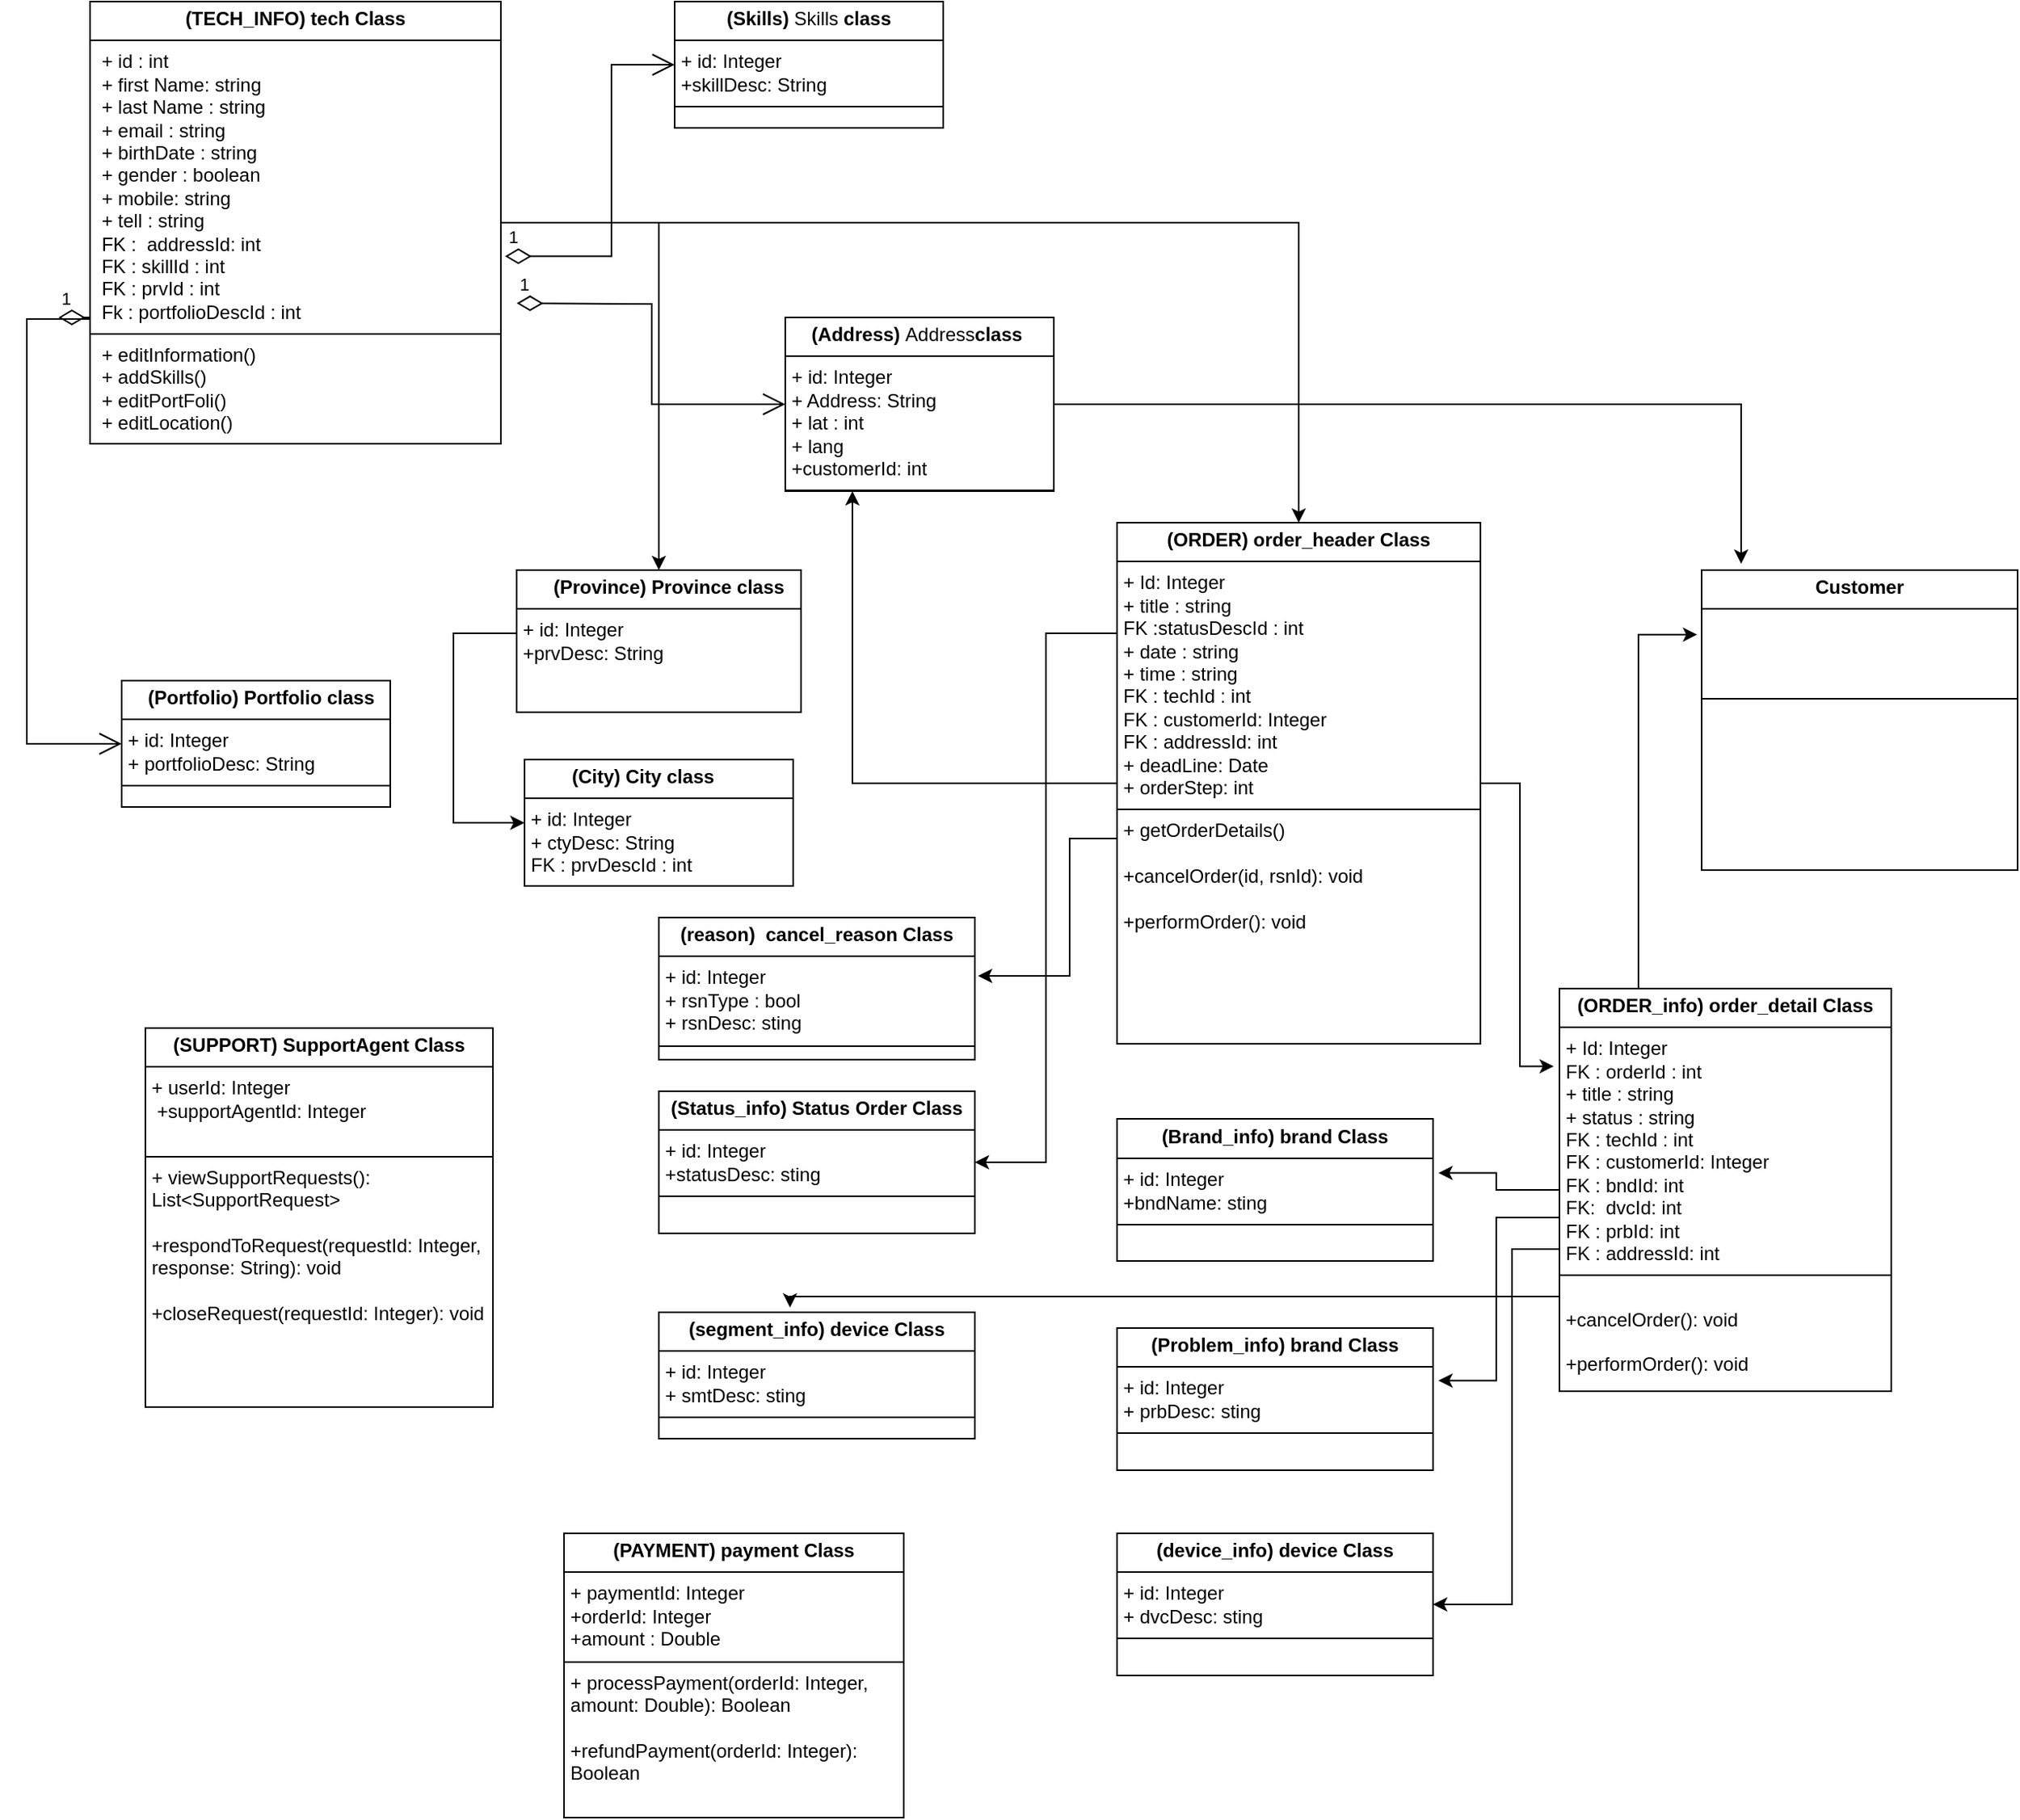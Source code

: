 <mxfile version="24.8.0">
  <diagram name="Page-1" id="c4acf3e9-155e-7222-9cf6-157b1a14988f">
    <mxGraphModel dx="1730" dy="434" grid="1" gridSize="10" guides="1" tooltips="1" connect="1" arrows="1" fold="1" page="1" pageScale="1" pageWidth="850" pageHeight="1100" background="none" math="0" shadow="0">
      <root>
        <mxCell id="0" />
        <mxCell id="1" parent="0" />
        <mxCell id="KMtnxI4F0yMecvli3GG7-17" value="" style="edgeStyle=orthogonalEdgeStyle;rounded=0;orthogonalLoop=1;jettySize=auto;html=1;" parent="1" source="KMtnxI4F0yMecvli3GG7-1" target="KMtnxI4F0yMecvli3GG7-8" edge="1">
          <mxGeometry relative="1" as="geometry" />
        </mxCell>
        <mxCell id="lpgFom8J8HqN0DXa00Fs-9" style="edgeStyle=orthogonalEdgeStyle;rounded=0;orthogonalLoop=1;jettySize=auto;html=1;" edge="1" parent="1" source="KMtnxI4F0yMecvli3GG7-1" target="lpgFom8J8HqN0DXa00Fs-5">
          <mxGeometry relative="1" as="geometry" />
        </mxCell>
        <mxCell id="KMtnxI4F0yMecvli3GG7-1" value="&lt;p style=&quot;margin:0px;margin-top:4px;text-align:center;&quot;&gt;&lt;b&gt;(TECH_INFO) tech Class&lt;/b&gt;&lt;/p&gt;&lt;hr size=&quot;1&quot; style=&quot;border-style:solid;&quot;&gt;&lt;p style=&quot;margin:0px;margin-left:4px;&quot;&gt;&amp;nbsp;+ id : int&lt;br&gt;&amp;nbsp;+ first Name: string&lt;/p&gt;&lt;p style=&quot;margin:0px;margin-left:4px;&quot;&gt;&amp;nbsp;+ last Name : string&lt;/p&gt;&lt;p style=&quot;margin:0px;margin-left:4px;&quot;&gt;&amp;nbsp;+ email : string&lt;br&gt;&lt;/p&gt;&lt;p style=&quot;margin:0px;margin-left:4px;&quot;&gt;&amp;nbsp;+ birthDate : string&lt;/p&gt;&lt;p style=&quot;margin:0px;margin-left:4px;&quot;&gt;&amp;nbsp;+ gender : boolean&lt;/p&gt;&lt;p style=&quot;margin:0px;margin-left:4px;&quot;&gt;&lt;span style=&quot;background-color: initial;&quot;&gt;&amp;nbsp;+ mobile: string&lt;/span&gt;&lt;/p&gt;&lt;p style=&quot;margin:0px;margin-left:4px;&quot;&gt;&amp;nbsp;+ tell : string&lt;/p&gt;&lt;p style=&quot;margin:0px;margin-left:4px;&quot;&gt;&amp;nbsp;FK :&amp;nbsp; addressId: int&lt;/p&gt;&lt;p style=&quot;margin:0px;margin-left:4px;&quot;&gt;&amp;nbsp;FK : skillId : int&lt;/p&gt;&lt;p style=&quot;margin:0px;margin-left:4px;&quot;&gt;&amp;nbsp;FK : prvId : int&lt;/p&gt;&lt;p style=&quot;margin:0px;margin-left:4px;&quot;&gt;&amp;nbsp;Fk :&amp;nbsp;&lt;span style=&quot;background-color: initial;&quot;&gt;p&lt;/span&gt;&lt;span style=&quot;background-color: initial;&quot;&gt;ortfolio&lt;/span&gt;&lt;span style=&quot;background-color: initial;&quot;&gt;DescId : int&lt;/span&gt;&lt;/p&gt;&lt;hr size=&quot;1&quot; style=&quot;border-style:solid;&quot;&gt;&lt;p style=&quot;margin:0px;margin-left:4px;&quot;&gt;&amp;nbsp;+ editInformation()&lt;br&gt;&amp;nbsp;+ addSkills()&lt;br&gt;&amp;nbsp;+ editPortFoli()&lt;br&gt;&amp;nbsp;+ editLocation()&lt;br&gt;&lt;/p&gt;" style="verticalAlign=top;align=left;overflow=fill;html=1;whiteSpace=wrap;" parent="1" vertex="1">
          <mxGeometry x="10" y="110" width="260" height="280" as="geometry" />
        </mxCell>
        <mxCell id="KMtnxI4F0yMecvli3GG7-4" value="&lt;p style=&quot;margin:0px;margin-top:4px;text-align:center;&quot;&gt;&lt;b style=&quot;background-color: initial;&quot;&gt;(Skills)&amp;nbsp;&lt;/b&gt;&lt;span style=&quot;background-color: initial; text-align: left;&quot;&gt;Skills&amp;nbsp;&lt;/span&gt;&lt;b&gt;class&lt;/b&gt;&lt;/p&gt;&lt;hr size=&quot;1&quot; style=&quot;border-style:solid;&quot;&gt;&lt;p style=&quot;margin:0px;margin-left:4px;&quot;&gt;+ id: Integer&lt;/p&gt;&lt;p style=&quot;margin:0px;margin-left:4px;&quot;&gt;+skillDesc: String&lt;/p&gt;&lt;hr size=&quot;1&quot; style=&quot;border-style:solid;&quot;&gt;&lt;p style=&quot;margin:0px;margin-left:4px;&quot;&gt;&lt;br&gt;&lt;/p&gt;" style="verticalAlign=top;align=left;overflow=fill;html=1;whiteSpace=wrap;" parent="1" vertex="1">
          <mxGeometry x="380" y="110" width="170" height="80" as="geometry" />
        </mxCell>
        <mxCell id="snw6YQC0UfUEKD113gLJ-5" style="edgeStyle=orthogonalEdgeStyle;rounded=0;orthogonalLoop=1;jettySize=auto;html=1;entryX=0.25;entryY=1;entryDx=0;entryDy=0;" parent="1" source="KMtnxI4F0yMecvli3GG7-8" target="snw6YQC0UfUEKD113gLJ-4" edge="1">
          <mxGeometry relative="1" as="geometry" />
        </mxCell>
        <mxCell id="lpgFom8J8HqN0DXa00Fs-20" style="edgeStyle=orthogonalEdgeStyle;rounded=0;orthogonalLoop=1;jettySize=auto;html=1;entryX=1;entryY=0.5;entryDx=0;entryDy=0;" edge="1" parent="1" source="KMtnxI4F0yMecvli3GG7-8" target="lpgFom8J8HqN0DXa00Fs-19">
          <mxGeometry relative="1" as="geometry">
            <Array as="points">
              <mxPoint x="615" y="510" />
              <mxPoint x="615" y="845" />
            </Array>
          </mxGeometry>
        </mxCell>
        <mxCell id="KMtnxI4F0yMecvli3GG7-8" value="&lt;p style=&quot;margin:0px;margin-top:4px;text-align:center;&quot;&gt;&lt;b&gt;(ORDER)&amp;nbsp;&lt;/b&gt;&lt;b style=&quot;background-color: initial;&quot;&gt;order_header Class&lt;/b&gt;&lt;/p&gt;&lt;hr size=&quot;1&quot; style=&quot;border-style:solid;&quot;&gt;&lt;p style=&quot;margin:0px;margin-left:4px;&quot;&gt;+ Id: Integer&lt;/p&gt;&lt;p style=&quot;margin:0px;margin-left:4px;&quot;&gt;+ title : string&lt;/p&gt;&lt;p style=&quot;margin:0px;margin-left:4px;&quot;&gt;FK :statusDescId : int&lt;br&gt;+ date : string&lt;br&gt;+ time : string&lt;/p&gt;&lt;p style=&quot;margin:0px;margin-left:4px;&quot;&gt;&lt;span style=&quot;background-color: initial;&quot;&gt;FK :&lt;/span&gt;&amp;nbsp;techId : int&lt;br&gt;&lt;/p&gt;&lt;p style=&quot;margin:0px;margin-left:4px;&quot;&gt;FK : customerId: Integer&lt;/p&gt;&lt;p style=&quot;margin:0px;margin-left:4px;&quot;&gt;FK :&amp;nbsp;addressId: int&lt;/p&gt;&lt;p style=&quot;margin:0px;margin-left:4px;&quot;&gt;+ deadLine: Date&lt;/p&gt;&lt;p style=&quot;margin:0px;margin-left:4px;&quot;&gt;+ orderStep: int&amp;nbsp;&lt;/p&gt;&lt;hr size=&quot;1&quot; style=&quot;border-style:solid;&quot;&gt;&lt;p style=&quot;margin:0px;margin-left:4px;&quot;&gt;+ getOrderDetails()&lt;br&gt;&lt;br&gt;+cancelOrder(id, rsnId): void&lt;br&gt;&lt;br&gt;+performOrder(): void&lt;br&gt;&lt;/p&gt;" style="verticalAlign=top;align=left;overflow=fill;html=1;whiteSpace=wrap;" parent="1" vertex="1">
          <mxGeometry x="660" y="440" width="230" height="330" as="geometry" />
        </mxCell>
        <mxCell id="8-92jS36UHPeJMl3_JFY-2" value="&lt;p style=&quot;margin:0px;margin-top:4px;text-align:center;&quot;&gt;&lt;b&gt;(SUPPORT) SupportAgent Class&lt;/b&gt;&lt;br&gt;&lt;/p&gt;&lt;hr size=&quot;1&quot; style=&quot;border-style:solid;&quot;&gt;&lt;p style=&quot;margin:0px;margin-left:4px;&quot;&gt;+ userId: Integer&lt;/p&gt;&lt;p style=&quot;margin:0px;margin-left:4px;&quot;&gt;&amp;nbsp;+supportAgentId:&amp;nbsp;&lt;span style=&quot;background-color: initial;&quot;&gt;Integer&lt;/span&gt;&lt;/p&gt;&lt;p style=&quot;margin:0px;margin-left:4px;&quot;&gt;&lt;br&gt;&lt;/p&gt;&lt;hr size=&quot;1&quot; style=&quot;border-style:solid;&quot;&gt;&lt;p style=&quot;margin:0px;margin-left:4px;&quot;&gt;+ viewSupportRequests(): List&amp;lt;SupportRequest&amp;gt;&lt;br&gt;&lt;br&gt;+respondToRequest(requestId: Integer, response: String): void&lt;br&gt;&lt;br&gt;+closeRequest(requestId: Integer): void&lt;br&gt;&lt;/p&gt;" style="verticalAlign=top;align=left;overflow=fill;html=1;whiteSpace=wrap;" parent="1" vertex="1">
          <mxGeometry x="45" y="760" width="220" height="240" as="geometry" />
        </mxCell>
        <mxCell id="8-92jS36UHPeJMl3_JFY-3" style="edgeStyle=orthogonalEdgeStyle;rounded=0;orthogonalLoop=1;jettySize=auto;html=1;exitX=0.5;exitY=1;exitDx=0;exitDy=0;" parent="1" source="8-92jS36UHPeJMl3_JFY-2" target="8-92jS36UHPeJMl3_JFY-2" edge="1">
          <mxGeometry relative="1" as="geometry" />
        </mxCell>
        <mxCell id="8-92jS36UHPeJMl3_JFY-4" value="&lt;p style=&quot;margin:0px;margin-top:4px;text-align:center;&quot;&gt;&lt;b&gt;(PAYMENT) payment Class&lt;/b&gt;&lt;br&gt;&lt;/p&gt;&lt;hr size=&quot;1&quot; style=&quot;border-style:solid;&quot;&gt;&lt;p style=&quot;margin:0px;margin-left:4px;&quot;&gt;+ paymentId: Integer&lt;/p&gt;&lt;p style=&quot;margin:0px;margin-left:4px;&quot;&gt;+orderId:&amp;nbsp;&lt;span style=&quot;background-color: initial;&quot;&gt;Integer&lt;/span&gt;&lt;/p&gt;&lt;p style=&quot;margin:0px;margin-left:4px;&quot;&gt;+amount :&amp;nbsp;Double&lt;/p&gt;&lt;hr size=&quot;1&quot; style=&quot;border-style:solid;&quot;&gt;&lt;p style=&quot;margin:0px;margin-left:4px;&quot;&gt;+ processPayment(orderId: Integer, amount: Double): Boolean&lt;br&gt;&lt;br&gt;+refundPayment(orderId: Integer): Boolean&lt;br&gt;&lt;br&gt;&lt;br&gt;&lt;/p&gt;" style="verticalAlign=top;align=left;overflow=fill;html=1;whiteSpace=wrap;" parent="1" vertex="1">
          <mxGeometry x="310" y="1080" width="215" height="180" as="geometry" />
        </mxCell>
        <mxCell id="snw6YQC0UfUEKD113gLJ-1" value="&lt;p style=&quot;margin:0px;margin-top:4px;text-align:center;&quot;&gt;&lt;b&gt;Customer&lt;/b&gt;&lt;/p&gt;&lt;hr size=&quot;1&quot; style=&quot;border-style:solid;&quot;&gt;&lt;p style=&quot;margin:0px;margin-left:4px;&quot;&gt;&lt;br&gt;&lt;br&gt;&lt;/p&gt;&lt;p style=&quot;margin:0px;margin-left:4px;&quot;&gt;&amp;nbsp;&lt;br&gt;&lt;/p&gt;&lt;hr size=&quot;1&quot; style=&quot;border-style:solid;&quot;&gt;&lt;p style=&quot;margin:0px;margin-left:4px;&quot;&gt;&amp;nbsp;&lt;br&gt;&lt;/p&gt;" style="verticalAlign=top;align=left;overflow=fill;html=1;whiteSpace=wrap;" parent="1" vertex="1">
          <mxGeometry x="1030" y="470" width="200" height="190" as="geometry" />
        </mxCell>
        <mxCell id="snw6YQC0UfUEKD113gLJ-4" value="&lt;p style=&quot;text-align: left; margin: 4px 0px 0px;&quot;&gt;&lt;b style=&quot;background-color: initial;&quot;&gt;&amp;nbsp; &amp;nbsp; &amp;nbsp;(Address)&amp;nbsp;&lt;/b&gt;&lt;span style=&quot;background-color: initial;&quot;&gt;Address&lt;/span&gt;&lt;b&gt;class&lt;/b&gt;&lt;/p&gt;&lt;hr size=&quot;1&quot; style=&quot;border-style:solid;&quot;&gt;&lt;p style=&quot;margin:0px;margin-left:4px;&quot;&gt;+ id: Integer&lt;/p&gt;&lt;p style=&quot;margin:0px;margin-left:4px;&quot;&gt;+ Address: String&lt;/p&gt;&lt;p style=&quot;margin:0px;margin-left:4px;&quot;&gt;+ lat : int&lt;br&gt;+ lang&lt;/p&gt;&lt;p style=&quot;margin:0px;margin-left:4px;&quot;&gt;+customerId: int&lt;/p&gt;&lt;hr size=&quot;1&quot; style=&quot;border-style:solid;&quot;&gt;&lt;p style=&quot;margin:0px;margin-left:4px;&quot;&gt;&lt;br&gt;&lt;/p&gt;" style="verticalAlign=top;align=left;overflow=fill;html=1;whiteSpace=wrap;" parent="1" vertex="1">
          <mxGeometry x="450" y="310" width="170" height="110" as="geometry" />
        </mxCell>
        <mxCell id="snw6YQC0UfUEKD113gLJ-6" style="edgeStyle=orthogonalEdgeStyle;rounded=0;orthogonalLoop=1;jettySize=auto;html=1;entryX=0.125;entryY=-0.021;entryDx=0;entryDy=0;entryPerimeter=0;" parent="1" source="snw6YQC0UfUEKD113gLJ-4" target="snw6YQC0UfUEKD113gLJ-1" edge="1">
          <mxGeometry relative="1" as="geometry" />
        </mxCell>
        <mxCell id="lpgFom8J8HqN0DXa00Fs-3" value="1" style="endArrow=open;html=1;endSize=12;startArrow=diamondThin;startSize=14;startFill=0;edgeStyle=orthogonalEdgeStyle;align=left;verticalAlign=bottom;rounded=0;exitX=1.01;exitY=0.576;exitDx=0;exitDy=0;exitPerimeter=0;" edge="1" parent="1" source="KMtnxI4F0yMecvli3GG7-1" target="KMtnxI4F0yMecvli3GG7-4">
          <mxGeometry x="-1" y="3" relative="1" as="geometry">
            <mxPoint x="220" y="179.58" as="sourcePoint" />
            <mxPoint x="380" y="179.58" as="targetPoint" />
            <Array as="points">
              <mxPoint x="340" y="271" />
              <mxPoint x="340" y="150" />
            </Array>
          </mxGeometry>
        </mxCell>
        <mxCell id="lpgFom8J8HqN0DXa00Fs-11" style="edgeStyle=orthogonalEdgeStyle;rounded=0;orthogonalLoop=1;jettySize=auto;html=1;entryX=0;entryY=0.5;entryDx=0;entryDy=0;" edge="1" parent="1" source="lpgFom8J8HqN0DXa00Fs-5" target="lpgFom8J8HqN0DXa00Fs-6">
          <mxGeometry relative="1" as="geometry">
            <Array as="points">
              <mxPoint x="240" y="510" />
              <mxPoint x="240" y="630" />
            </Array>
          </mxGeometry>
        </mxCell>
        <mxCell id="lpgFom8J8HqN0DXa00Fs-5" value="&lt;p style=&quot;text-align: left; margin: 4px 0px 0px;&quot;&gt;&lt;b style=&quot;background-color: initial;&quot;&gt;&amp;nbsp; &amp;nbsp; &amp;nbsp; &amp;nbsp;(&lt;/b&gt;&lt;b&gt;Province&lt;/b&gt;&lt;b style=&quot;background-color: initial;&quot;&gt;) &lt;/b&gt;&lt;span style=&quot;background-color: initial;&quot;&gt;&lt;b&gt;Province&amp;nbsp;&lt;/b&gt;&lt;/span&gt;&lt;b&gt;class&lt;/b&gt;&lt;/p&gt;&lt;hr size=&quot;1&quot; style=&quot;border-style:solid;&quot;&gt;&lt;p style=&quot;margin:0px;margin-left:4px;&quot;&gt;+ id: Integer&lt;/p&gt;&lt;p style=&quot;margin:0px;margin-left:4px;&quot;&gt;+prvDesc: String&lt;/p&gt;&lt;p style=&quot;margin:0px;margin-left:4px;&quot;&gt;&lt;br&gt;&lt;/p&gt;" style="verticalAlign=top;align=left;overflow=fill;html=1;whiteSpace=wrap;" vertex="1" parent="1">
          <mxGeometry x="280" y="470" width="180" height="90" as="geometry" />
        </mxCell>
        <mxCell id="lpgFom8J8HqN0DXa00Fs-6" value="&lt;p style=&quot;text-align: left; margin: 4px 0px 0px;&quot;&gt;&lt;b style=&quot;background-color: initial;&quot;&gt;&amp;nbsp; &amp;nbsp; &amp;nbsp; &amp;nbsp; &amp;nbsp;(City) City class&lt;/b&gt;&lt;/p&gt;&lt;hr size=&quot;1&quot; style=&quot;border-style:solid;&quot;&gt;&lt;p style=&quot;margin:0px;margin-left:4px;&quot;&gt;+ id: Integer&lt;/p&gt;&lt;p style=&quot;margin:0px;margin-left:4px;&quot;&gt;+ ctyDesc: String&lt;br&gt;FK :&amp;nbsp;&lt;span style=&quot;background-color: initial;&quot;&gt;prvDescId&lt;/span&gt;&lt;span style=&quot;background-color: initial;&quot;&gt;&amp;nbsp;: int&lt;/span&gt;&lt;/p&gt;&lt;hr size=&quot;1&quot; style=&quot;border-style:solid;&quot;&gt;&lt;p style=&quot;margin:0px;margin-left:4px;&quot;&gt;&lt;br&gt;&lt;/p&gt;" style="verticalAlign=top;align=left;overflow=fill;html=1;whiteSpace=wrap;" vertex="1" parent="1">
          <mxGeometry x="285" y="590" width="170" height="80" as="geometry" />
        </mxCell>
        <mxCell id="lpgFom8J8HqN0DXa00Fs-8" value="1" style="endArrow=open;html=1;endSize=12;startArrow=diamondThin;startSize=14;startFill=0;edgeStyle=orthogonalEdgeStyle;align=left;verticalAlign=bottom;rounded=0;entryX=0;entryY=0.5;entryDx=0;entryDy=0;" edge="1" parent="1" target="snw6YQC0UfUEKD113gLJ-4">
          <mxGeometry x="-1" y="3" relative="1" as="geometry">
            <mxPoint x="280" y="301" as="sourcePoint" />
            <mxPoint x="400" y="410" as="targetPoint" />
          </mxGeometry>
        </mxCell>
        <mxCell id="lpgFom8J8HqN0DXa00Fs-12" value="&lt;p style=&quot;text-align: left; margin: 4px 0px 0px;&quot;&gt;&lt;b style=&quot;background-color: initial;&quot;&gt;&amp;nbsp; &amp;nbsp; &amp;nbsp;(&lt;/b&gt;&lt;span style=&quot;background-color: initial;&quot;&gt;&lt;b&gt;Portfolio&lt;/b&gt;&lt;/span&gt;&lt;span style=&quot;background-color: initial; text-wrap: nowrap; color: rgba(0, 0, 0, 0); font-family: monospace; font-size: 0px;&quot;&gt;%3CmxGraphModel%3E%3Croot%3E%3CmxCell%20id%3D%220%22%2F%3E%3CmxCell%20id%3D%221%22%20parent%3D%220%22%2F%3E%3CmxCell%20id%3D%222%22%20value%3D%22%26lt%3Bp%20style%3D%26quot%3Btext-align%3A%20left%3B%20margin%3A%204px%200px%200px%3B%26quot%3B%26gt%3B%26lt%3Bb%20style%3D%26quot%3Bbackground-color%3A%20initial%3B%26quot%3B%26gt%3B%26amp%3Bnbsp%3B%20%26amp%3Bnbsp%3B%20%26amp%3Bnbsp%3B%20%26amp%3Bnbsp%3B%20%26amp%3Bnbsp%3B(City)%20City%20class%26lt%3B%2Fb%26gt%3B%26lt%3B%2Fp%26gt%3B%26lt%3Bhr%20size%3D%26quot%3B1%26quot%3B%20style%3D%26quot%3Bborder-style%3Asolid%3B%26quot%3B%26gt%3B%26lt%3Bp%20style%3D%26quot%3Bmargin%3A0px%3Bmargin-left%3A4px%3B%26quot%3B%26gt%3B%2B%20id%3A%20Integer%26lt%3B%2Fp%26gt%3B%26lt%3Bp%20style%3D%26quot%3Bmargin%3A0px%3Bmargin-left%3A4px%3B%26quot%3B%26gt%3B%2B%20ctyDesc%3A%20String%26lt%3Bbr%26gt%3BFK%20%3A%26amp%3Bnbsp%3B%26lt%3Bspan%20style%3D%26quot%3Bbackground-color%3A%20initial%3B%26quot%3B%26gt%3BprvDescId%26lt%3B%2Fspan%26gt%3B%26lt%3Bspan%20style%3D%26quot%3Bbackground-color%3A%20initial%3B%26quot%3B%26gt%3B%26amp%3Bnbsp%3B%3A%20int%26lt%3B%2Fspan%26gt%3B%26lt%3B%2Fp%26gt%3B%26lt%3Bhr%20size%3D%26quot%3B1%26quot%3B%20style%3D%26quot%3Bborder-style%3Asolid%3B%26quot%3B%26gt%3B%26lt%3Bp%20style%3D%26quot%3Bmargin%3A0px%3Bmargin-left%3A4px%3B%26quot%3B%26gt%3B%26lt%3Bbr%26gt%3B%26lt%3B%2Fp%26gt%3B%22%20style%3D%22verticalAlign%3Dtop%3Balign%3Dleft%3Boverflow%3Dfill%3Bhtml%3D1%3BwhiteSpace%3Dwrap%3B%22%20vertex%3D%221%22%20parent%3D%221%22%3E%3CmxGeometry%20x%3D%22285%22%20y%3D%22590%22%20width%3D%22170%22%20height%3D%2280%22%20as%3D%22geometry%22%2F%3E%3C%2FmxCell%3E%3C%2Froot%3E%3C%2FmxGraphModel%3E&lt;/span&gt;&lt;b style=&quot;background-color: initial;&quot;&gt;)&amp;nbsp;&lt;/b&gt;&lt;span style=&quot;background-color: initial;&quot;&gt;&lt;b&gt;Portfolio class&lt;/b&gt;&lt;/span&gt;&lt;span style=&quot;background-color: initial; color: rgba(0, 0, 0, 0); font-family: monospace; font-size: 0px; text-wrap: nowrap;&quot;&gt;%3CmxGraphModel%3E%3Croot%3E%3CmxCell%20id%3D%220%22%2F%3E%3CmxCell%20id%3D%221%22%20parent%3D%220%22%2F%3E%3CmxCell%20id%3D%222%22%20value%3D%22%26lt%3Bp%20style%3D%26quot%3Btext-align%3A%20left%3B%20margin%3A%204px%200px%200px%3B%26quot%3B%26gt%3B%26lt%3Bb%20style%3D%26quot%3Bbackground-color%3A%20initial%3B%26quot%3B%26gt%3B%26amp%3Bnbsp%3B%20%26amp%3Bnbsp%3B%20%26amp%3Bnbsp%3B%20%26amp%3Bnbsp%3B%20%26amp%3Bnbsp%3B(City)%20City%20class%26lt%3B%2Fb%26gt%3B%26lt%3B%2Fp%26gt%3B%26lt%3Bhr%20size%3D%26quot%3B1%26quot%3B%20style%3D%26quot%3Bborder-style%3Asolid%3B%26quot%3B%26gt%3B%26lt%3Bp%20style%3D%26quot%3Bmargin%3A0px%3Bmargin-left%3A4px%3B%26quot%3B%26gt%3B%2B%20id%3A%20Integer%26lt%3B%2Fp%26gt%3B%26lt%3Bp%20style%3D%26quot%3Bmargin%3A0px%3Bmargin-left%3A4px%3B%26quot%3B%26gt%3B%2B%20ctyDesc%3A%20String%26lt%3Bbr%26gt%3BFK%20%3A%26amp%3Bnbsp%3B%26lt%3Bspan%20style%3D%26quot%3Bbackground-color%3A%20initial%3B%26quot%3B%26gt%3BprvDescId%26lt%3B%2Fspan%26gt%3B%26lt%3Bspan%20style%3D%26quot%3Bbackground-color%3A%20initial%3B%26quot%3B%26gt%3B%26amp%3Bnbsp%3B%3A%20int%26lt%3B%2Fspan%26gt%3B%26lt%3B%2Fp%26gt%3B%26lt%3Bhr%20size%3D%26quot%3B1%26quot%3B%20style%3D%26quot%3Bborder-style%3Asolid%3B%26quot%3B%26gt%3B%26lt%3Bp%20style%3D%26quot%3Bmargin%3A0px%3Bmargin-left%3A4px%3B%26quot%3B%26gt%3B%26lt%3Bbr%26gt%3B%26lt%3B%2Fp%26gt%3B%22%20style%3D%22verticalAlign%3Dtop%3Balign%3Dleft%3Boverflow%3Dfill%3Bhtml%3D1%3BwhiteSpace%3Dwrap%3B%22%20vertex%3D%221%22%20parent%3D%221%22%3E%3CmxGeometry%20x%3D%22285%22%20y%3D%22590%22%20width%3D%22170%22%20height%3D%2280%22%20as%3D%22geometry%22%2F%3E%3C%2FmxCell%3E%3C%2Froot%3E%3C%2FmxGraphModel%3E&lt;/span&gt;&lt;/p&gt;&lt;hr size=&quot;1&quot; style=&quot;border-style:solid;&quot;&gt;&lt;p style=&quot;margin:0px;margin-left:4px;&quot;&gt;+ id: Integer&lt;/p&gt;&lt;p style=&quot;margin:0px;margin-left:4px;&quot;&gt;+ p&lt;span style=&quot;background-color: initial;&quot;&gt;ortfolio&lt;/span&gt;&lt;span style=&quot;background-color: initial;&quot;&gt;Desc: String&lt;/span&gt;&lt;/p&gt;&lt;hr size=&quot;1&quot; style=&quot;border-style:solid;&quot;&gt;&lt;p style=&quot;margin:0px;margin-left:4px;&quot;&gt;&lt;br&gt;&lt;/p&gt;" style="verticalAlign=top;align=left;overflow=fill;html=1;whiteSpace=wrap;" vertex="1" parent="1">
          <mxGeometry x="30" y="540" width="170" height="80" as="geometry" />
        </mxCell>
        <mxCell id="lpgFom8J8HqN0DXa00Fs-16" value="1" style="endArrow=open;html=1;endSize=12;startArrow=diamondThin;startSize=14;startFill=0;edgeStyle=orthogonalEdgeStyle;align=left;verticalAlign=bottom;rounded=0;entryX=0;entryY=0.5;entryDx=0;entryDy=0;" edge="1" parent="1" target="lpgFom8J8HqN0DXa00Fs-12">
          <mxGeometry x="-1" y="3" relative="1" as="geometry">
            <mxPoint x="-10" y="310" as="sourcePoint" />
            <mxPoint x="-30" y="580" as="targetPoint" />
            <Array as="points">
              <mxPoint x="10" y="310" />
              <mxPoint x="10" y="311" />
              <mxPoint x="-30" y="311" />
              <mxPoint x="-30" y="580" />
            </Array>
          </mxGeometry>
        </mxCell>
        <mxCell id="lpgFom8J8HqN0DXa00Fs-27" style="edgeStyle=orthogonalEdgeStyle;rounded=0;orthogonalLoop=1;jettySize=auto;html=1;entryX=1;entryY=0.5;entryDx=0;entryDy=0;" edge="1" parent="1" source="lpgFom8J8HqN0DXa00Fs-17" target="lpgFom8J8HqN0DXa00Fs-26">
          <mxGeometry relative="1" as="geometry">
            <Array as="points">
              <mxPoint x="910" y="900" />
              <mxPoint x="910" y="1125" />
            </Array>
          </mxGeometry>
        </mxCell>
        <mxCell id="lpgFom8J8HqN0DXa00Fs-30" style="edgeStyle=orthogonalEdgeStyle;rounded=0;orthogonalLoop=1;jettySize=auto;html=1;entryX=0.415;entryY=-0.037;entryDx=0;entryDy=0;entryPerimeter=0;" edge="1" parent="1" source="lpgFom8J8HqN0DXa00Fs-17" target="lpgFom8J8HqN0DXa00Fs-29">
          <mxGeometry relative="1" as="geometry">
            <mxPoint x="450" y="930" as="targetPoint" />
            <Array as="points">
              <mxPoint x="453" y="930" />
            </Array>
          </mxGeometry>
        </mxCell>
        <mxCell id="lpgFom8J8HqN0DXa00Fs-17" value="&lt;p style=&quot;margin:0px;margin-top:4px;text-align:center;&quot;&gt;&lt;b&gt;(ORDER_info)&amp;nbsp;&lt;/b&gt;&lt;b style=&quot;background-color: initial;&quot;&gt;order_detail Class&lt;/b&gt;&lt;/p&gt;&lt;hr size=&quot;1&quot; style=&quot;border-style:solid;&quot;&gt;&lt;p style=&quot;margin:0px;margin-left:4px;&quot;&gt;+ Id: Integer&lt;/p&gt;&lt;p style=&quot;margin:0px;margin-left:4px;&quot;&gt;FK : orderId : int&lt;/p&gt;&lt;p style=&quot;margin:0px;margin-left:4px;&quot;&gt;+ title : string&lt;/p&gt;&lt;p style=&quot;margin:0px;margin-left:4px;&quot;&gt;+ status : string&lt;br&gt;&lt;/p&gt;&lt;p style=&quot;margin:0px;margin-left:4px;&quot;&gt;FK : techId : int&lt;br&gt;&lt;/p&gt;&lt;p style=&quot;margin:0px;margin-left:4px;&quot;&gt;FK : customerId: Integer&lt;/p&gt;&lt;p style=&quot;margin:0px;margin-left:4px;&quot;&gt;FK : bndId: int&lt;/p&gt;&lt;p style=&quot;margin:0px;margin-left:4px;&quot;&gt;FK:&amp;nbsp; dvcId: int&lt;br&gt;FK : prbId: int&lt;br&gt;FK : addressId: int&lt;/p&gt;&lt;hr size=&quot;1&quot; style=&quot;border-style:solid;&quot;&gt;&lt;p style=&quot;margin:0px;margin-left:4px;&quot;&gt;&lt;br&gt;+cancelOrder(): void&lt;br&gt;&lt;br&gt;+performOrder(): void&lt;br&gt;&lt;/p&gt;" style="verticalAlign=top;align=left;overflow=fill;html=1;whiteSpace=wrap;" vertex="1" parent="1">
          <mxGeometry x="940" y="735" width="210" height="255" as="geometry" />
        </mxCell>
        <mxCell id="lpgFom8J8HqN0DXa00Fs-18" style="edgeStyle=orthogonalEdgeStyle;rounded=0;orthogonalLoop=1;jettySize=auto;html=1;entryX=-0.017;entryY=0.193;entryDx=0;entryDy=0;entryPerimeter=0;" edge="1" parent="1" source="KMtnxI4F0yMecvli3GG7-8" target="lpgFom8J8HqN0DXa00Fs-17">
          <mxGeometry relative="1" as="geometry" />
        </mxCell>
        <mxCell id="lpgFom8J8HqN0DXa00Fs-19" value="&lt;p style=&quot;margin:0px;margin-top:4px;text-align:center;&quot;&gt;&lt;b&gt;(Status_info) Status Order Class&lt;/b&gt;&lt;br&gt;&lt;/p&gt;&lt;hr size=&quot;1&quot; style=&quot;border-style:solid;&quot;&gt;&lt;p style=&quot;margin:0px;margin-left:4px;&quot;&gt;+ id: Integer&lt;/p&gt;&lt;p style=&quot;margin:0px;margin-left:4px;&quot;&gt;+statusDesc:&amp;nbsp;&lt;span style=&quot;background-color: initial;&quot;&gt;sting&lt;/span&gt;&lt;/p&gt;&lt;hr size=&quot;1&quot; style=&quot;border-style:solid;&quot;&gt;&lt;p style=&quot;margin:0px;margin-left:4px;&quot;&gt;&lt;br&gt;&lt;br&gt;&lt;br&gt;&lt;/p&gt;" style="verticalAlign=top;align=left;overflow=fill;html=1;whiteSpace=wrap;" vertex="1" parent="1">
          <mxGeometry x="370" y="800" width="200" height="90" as="geometry" />
        </mxCell>
        <mxCell id="lpgFom8J8HqN0DXa00Fs-21" value="&lt;p style=&quot;margin:0px;margin-top:4px;text-align:center;&quot;&gt;&lt;b&gt;(Brand_info) brand Class&lt;/b&gt;&lt;br&gt;&lt;/p&gt;&lt;hr size=&quot;1&quot; style=&quot;border-style:solid;&quot;&gt;&lt;p style=&quot;margin:0px;margin-left:4px;&quot;&gt;+ id: Integer&lt;/p&gt;&lt;p style=&quot;margin:0px;margin-left:4px;&quot;&gt;+bndName:&amp;nbsp;&lt;span style=&quot;background-color: initial;&quot;&gt;sting&lt;/span&gt;&lt;/p&gt;&lt;hr size=&quot;1&quot; style=&quot;border-style:solid;&quot;&gt;&lt;p style=&quot;margin:0px;margin-left:4px;&quot;&gt;&lt;br&gt;&lt;br&gt;&lt;br&gt;&lt;/p&gt;" style="verticalAlign=top;align=left;overflow=fill;html=1;whiteSpace=wrap;" vertex="1" parent="1">
          <mxGeometry x="660" y="817.5" width="200" height="90" as="geometry" />
        </mxCell>
        <mxCell id="lpgFom8J8HqN0DXa00Fs-23" style="edgeStyle=orthogonalEdgeStyle;rounded=0;orthogonalLoop=1;jettySize=auto;html=1;entryX=1.017;entryY=0.381;entryDx=0;entryDy=0;entryPerimeter=0;" edge="1" parent="1" source="lpgFom8J8HqN0DXa00Fs-17" target="lpgFom8J8HqN0DXa00Fs-21">
          <mxGeometry relative="1" as="geometry">
            <Array as="points">
              <mxPoint x="900" y="863" />
              <mxPoint x="900" y="852" />
            </Array>
          </mxGeometry>
        </mxCell>
        <mxCell id="lpgFom8J8HqN0DXa00Fs-24" value="&lt;p style=&quot;margin:0px;margin-top:4px;text-align:center;&quot;&gt;&lt;b&gt;(Problem_info) brand Class&lt;/b&gt;&lt;br&gt;&lt;/p&gt;&lt;hr size=&quot;1&quot; style=&quot;border-style:solid;&quot;&gt;&lt;p style=&quot;margin:0px;margin-left:4px;&quot;&gt;+ id: Integer&lt;/p&gt;&lt;p style=&quot;margin:0px;margin-left:4px;&quot;&gt;+ prbDesc:&amp;nbsp;&lt;span style=&quot;background-color: initial;&quot;&gt;sting&lt;/span&gt;&lt;/p&gt;&lt;hr size=&quot;1&quot; style=&quot;border-style:solid;&quot;&gt;&lt;p style=&quot;margin:0px;margin-left:4px;&quot;&gt;&lt;br&gt;&lt;br&gt;&lt;br&gt;&lt;/p&gt;" style="verticalAlign=top;align=left;overflow=fill;html=1;whiteSpace=wrap;" vertex="1" parent="1">
          <mxGeometry x="660" y="950" width="200" height="90" as="geometry" />
        </mxCell>
        <mxCell id="lpgFom8J8HqN0DXa00Fs-25" style="edgeStyle=orthogonalEdgeStyle;rounded=0;orthogonalLoop=1;jettySize=auto;html=1;entryX=1.017;entryY=0.369;entryDx=0;entryDy=0;entryPerimeter=0;" edge="1" parent="1" source="lpgFom8J8HqN0DXa00Fs-17" target="lpgFom8J8HqN0DXa00Fs-24">
          <mxGeometry relative="1" as="geometry">
            <Array as="points">
              <mxPoint x="900" y="880" />
              <mxPoint x="900" y="983" />
            </Array>
          </mxGeometry>
        </mxCell>
        <mxCell id="lpgFom8J8HqN0DXa00Fs-26" value="&lt;p style=&quot;margin:0px;margin-top:4px;text-align:center;&quot;&gt;&lt;b&gt;(device_info)&amp;nbsp;&lt;/b&gt;&lt;b&gt;device&lt;/b&gt;&lt;b&gt;&amp;nbsp;Class&lt;/b&gt;&lt;br&gt;&lt;/p&gt;&lt;hr size=&quot;1&quot; style=&quot;border-style:solid;&quot;&gt;&lt;p style=&quot;margin:0px;margin-left:4px;&quot;&gt;+ id: Integer&lt;/p&gt;&lt;p style=&quot;margin:0px;margin-left:4px;&quot;&gt;+&amp;nbsp;&lt;span style=&quot;text-align: center;&quot;&gt;dvc&lt;/span&gt;Desc:&amp;nbsp;&lt;span style=&quot;background-color: initial;&quot;&gt;sting&lt;/span&gt;&lt;/p&gt;&lt;hr size=&quot;1&quot; style=&quot;border-style:solid;&quot;&gt;&lt;p style=&quot;margin:0px;margin-left:4px;&quot;&gt;&lt;br&gt;&lt;br&gt;&lt;br&gt;&lt;/p&gt;" style="verticalAlign=top;align=left;overflow=fill;html=1;whiteSpace=wrap;" vertex="1" parent="1">
          <mxGeometry x="660" y="1080" width="200" height="90" as="geometry" />
        </mxCell>
        <mxCell id="lpgFom8J8HqN0DXa00Fs-28" style="edgeStyle=orthogonalEdgeStyle;rounded=0;orthogonalLoop=1;jettySize=auto;html=1;entryX=-0.014;entryY=0.215;entryDx=0;entryDy=0;entryPerimeter=0;" edge="1" parent="1" source="lpgFom8J8HqN0DXa00Fs-17" target="snw6YQC0UfUEKD113gLJ-1">
          <mxGeometry relative="1" as="geometry">
            <Array as="points">
              <mxPoint x="990" y="511" />
            </Array>
          </mxGeometry>
        </mxCell>
        <mxCell id="lpgFom8J8HqN0DXa00Fs-29" value="&lt;p style=&quot;margin:0px;margin-top:4px;text-align:center;&quot;&gt;&lt;b&gt;(segment_info)&amp;nbsp;&lt;/b&gt;&lt;b&gt;device&lt;/b&gt;&lt;b&gt;&amp;nbsp;Class&lt;/b&gt;&lt;br&gt;&lt;/p&gt;&lt;hr size=&quot;1&quot; style=&quot;border-style:solid;&quot;&gt;&lt;p style=&quot;margin:0px;margin-left:4px;&quot;&gt;+ id: Integer&lt;/p&gt;&lt;p style=&quot;margin:0px;margin-left:4px;&quot;&gt;&lt;span style=&quot;text-align: center; background-color: initial;&quot;&gt;+ smt&lt;/span&gt;&lt;span style=&quot;text-align: center; background-color: initial;&quot;&gt;Desc:&amp;nbsp;&lt;/span&gt;&lt;span style=&quot;text-align: center; background-color: initial;&quot;&gt;sting&lt;/span&gt;&lt;/p&gt;&lt;hr size=&quot;1&quot; style=&quot;border-style:solid;&quot;&gt;&lt;p style=&quot;margin:0px;margin-left:4px;&quot;&gt;&lt;br&gt;&lt;br&gt;&lt;br&gt;&lt;/p&gt;" style="verticalAlign=top;align=left;overflow=fill;html=1;whiteSpace=wrap;" vertex="1" parent="1">
          <mxGeometry x="370" y="940" width="200" height="80" as="geometry" />
        </mxCell>
        <mxCell id="lpgFom8J8HqN0DXa00Fs-31" value="&lt;p style=&quot;margin:0px;margin-top:4px;text-align:center;&quot;&gt;&lt;b&gt;(&lt;/b&gt;&lt;span style=&quot;background-color: initial; text-align: left;&quot;&gt;&lt;b&gt;reason&lt;/b&gt;&lt;/span&gt;&lt;span style=&quot;background-color: initial;&quot;&gt;&lt;b&gt;)&amp;nbsp; cancel_reason Class&lt;/b&gt;&lt;/span&gt;&lt;/p&gt;&lt;hr size=&quot;1&quot; style=&quot;border-style:solid;&quot;&gt;&lt;p style=&quot;margin:0px;margin-left:4px;&quot;&gt;+ id: Integer&lt;/p&gt;&lt;p style=&quot;margin:0px;margin-left:4px;&quot;&gt;+ rsnType : bool&lt;/p&gt;&lt;p style=&quot;margin:0px;margin-left:4px;&quot;&gt;+ rsnDesc:&amp;nbsp;&lt;span style=&quot;background-color: initial;&quot;&gt;sting&lt;/span&gt;&lt;/p&gt;&lt;hr size=&quot;1&quot; style=&quot;border-style:solid;&quot;&gt;&lt;p style=&quot;margin:0px;margin-left:4px;&quot;&gt;&lt;br&gt;&lt;br&gt;&lt;br&gt;&lt;/p&gt;" style="verticalAlign=top;align=left;overflow=fill;html=1;whiteSpace=wrap;" vertex="1" parent="1">
          <mxGeometry x="370" y="690" width="200" height="90" as="geometry" />
        </mxCell>
        <mxCell id="lpgFom8J8HqN0DXa00Fs-32" style="edgeStyle=orthogonalEdgeStyle;rounded=0;orthogonalLoop=1;jettySize=auto;html=1;entryX=1.01;entryY=0.411;entryDx=0;entryDy=0;entryPerimeter=0;" edge="1" parent="1" source="KMtnxI4F0yMecvli3GG7-8" target="lpgFom8J8HqN0DXa00Fs-31">
          <mxGeometry relative="1" as="geometry">
            <Array as="points">
              <mxPoint x="630" y="640" />
              <mxPoint x="630" y="727" />
            </Array>
          </mxGeometry>
        </mxCell>
      </root>
    </mxGraphModel>
  </diagram>
</mxfile>
